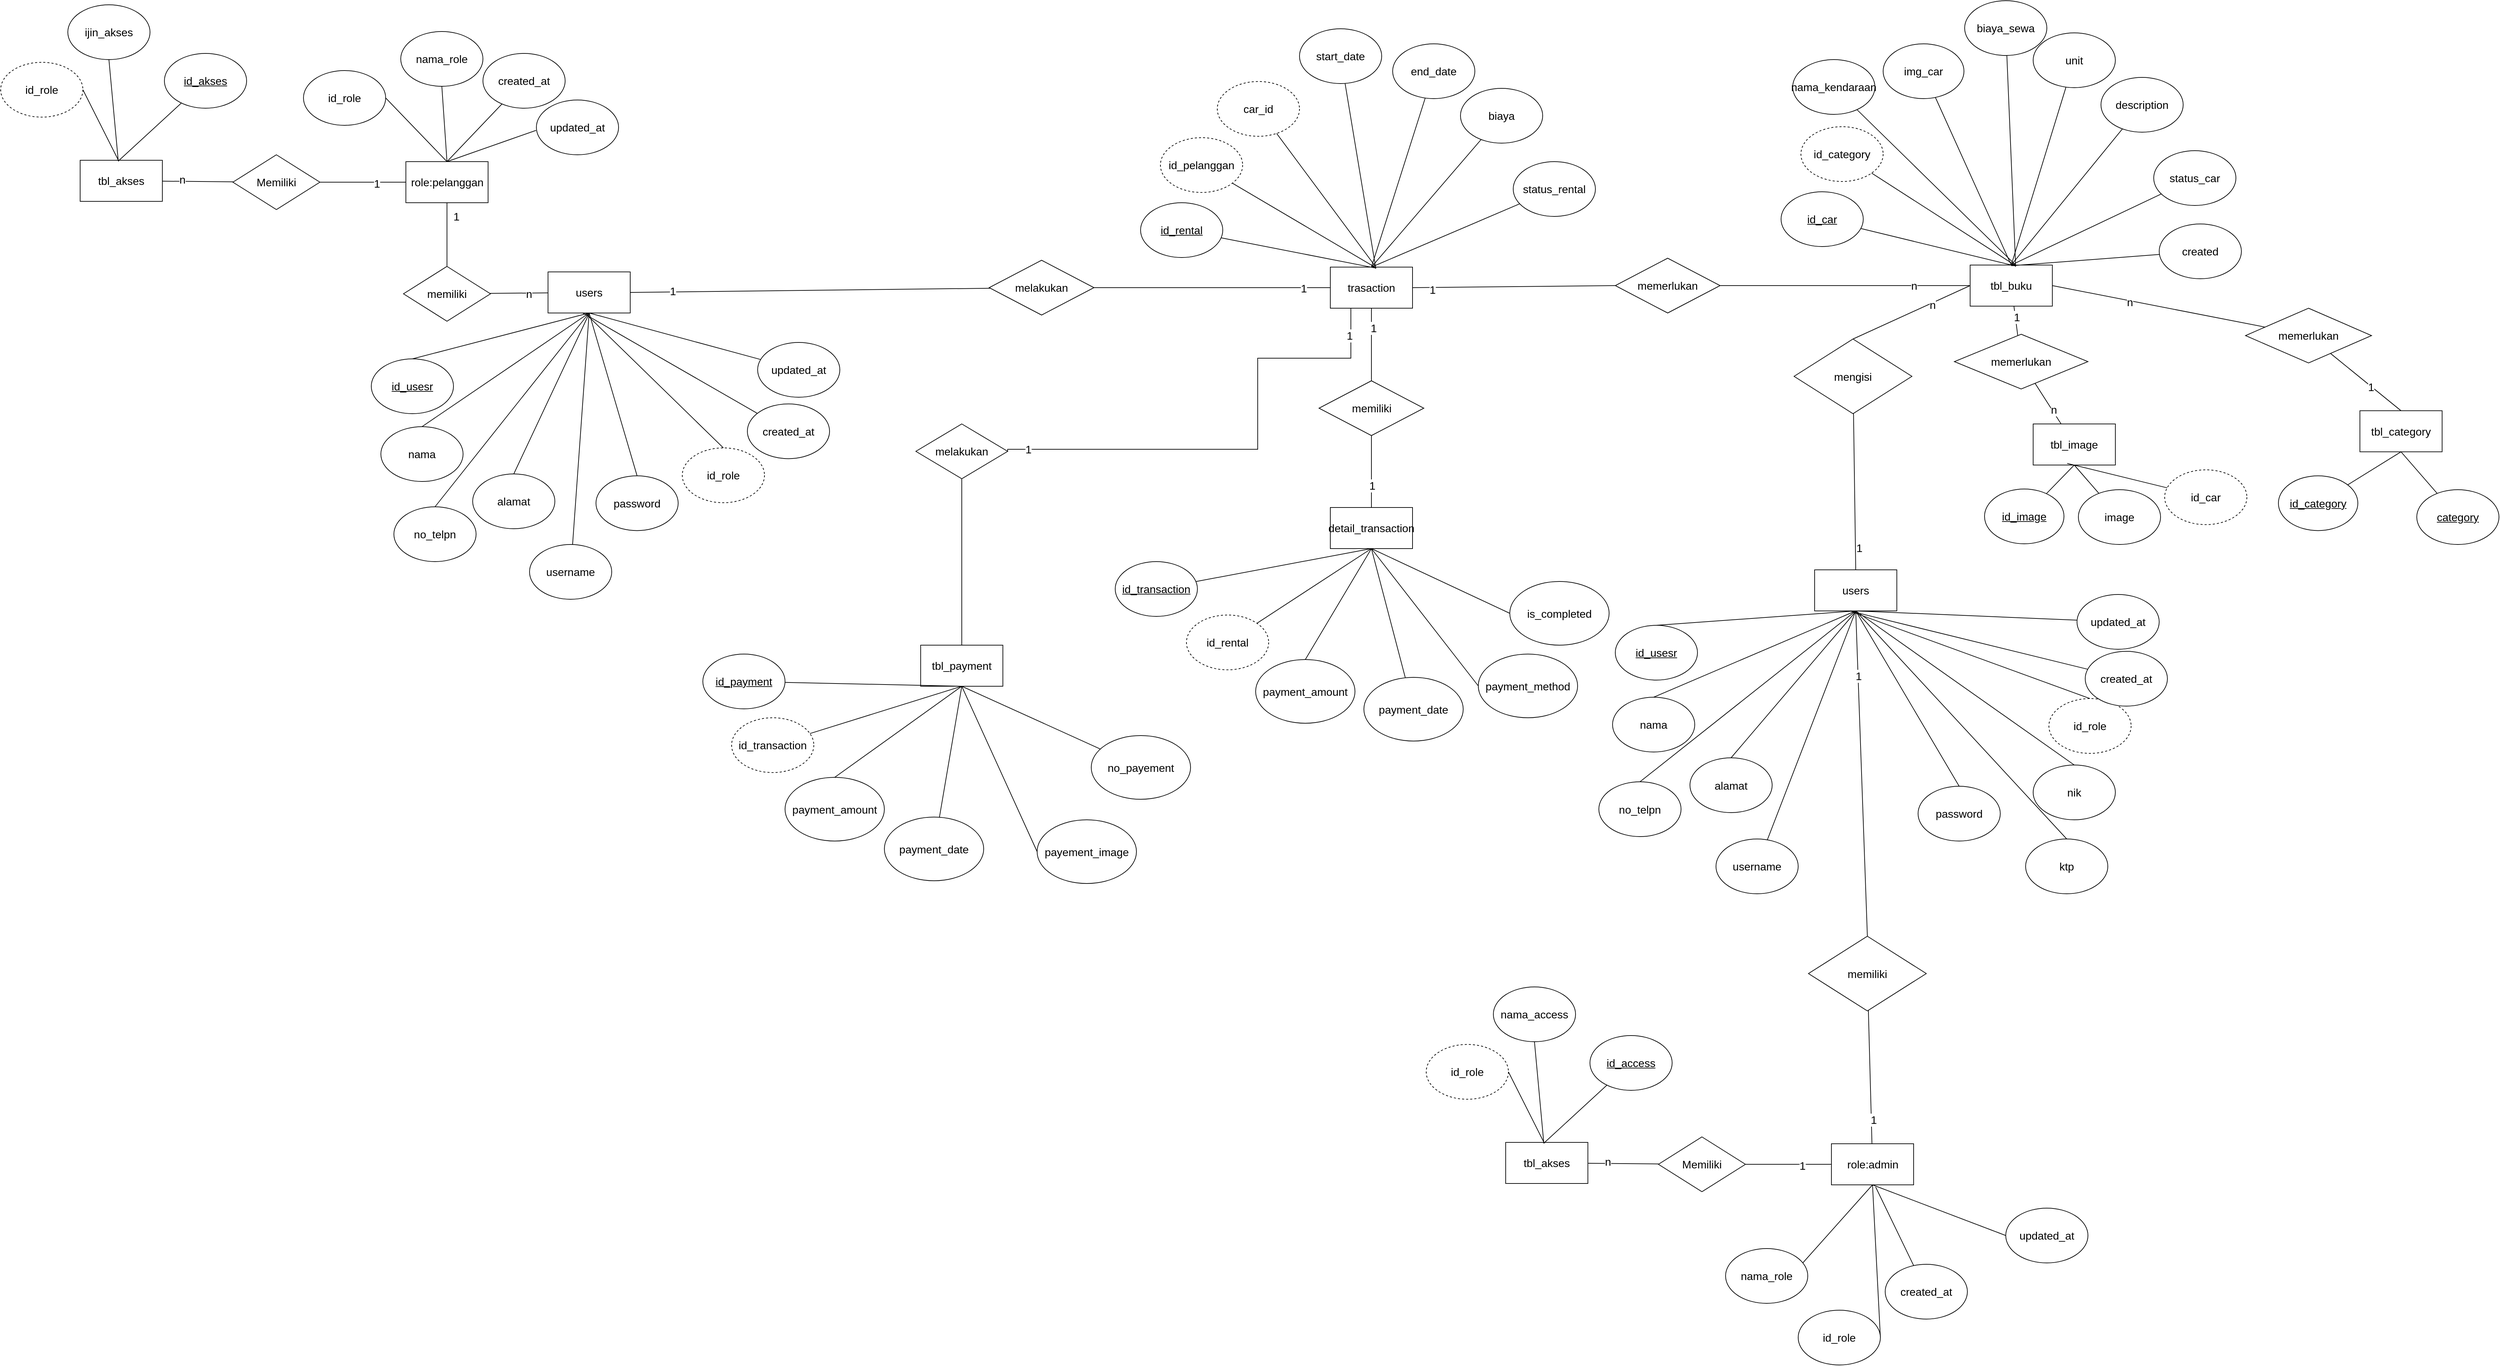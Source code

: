 <mxfile version="22.0.8" type="github">
  <diagram name="Halaman-1" id="7NKV2y3uhuCJfgDu9peX">
    <mxGraphModel dx="2514" dy="1293" grid="0" gridSize="10" guides="1" tooltips="1" connect="1" arrows="1" fold="1" page="0" pageScale="1" pageWidth="827" pageHeight="1169" math="0" shadow="0">
      <root>
        <mxCell id="0" />
        <mxCell id="1" parent="0" />
        <mxCell id="u_6oeFoheA-1cPGF1tyr-1" value="users" style="rounded=0;whiteSpace=wrap;html=1;fontSize=16;" parent="1" vertex="1">
          <mxGeometry x="-21" y="122" width="120" height="60" as="geometry" />
        </mxCell>
        <mxCell id="u_6oeFoheA-1cPGF1tyr-7" value="" style="edgeStyle=none;curved=1;rounded=0;orthogonalLoop=1;jettySize=auto;html=1;fontSize=12;startSize=8;endSize=8;endArrow=none;endFill=0;" parent="1" source="u_6oeFoheA-1cPGF1tyr-2" target="u_6oeFoheA-1cPGF1tyr-3" edge="1">
          <mxGeometry relative="1" as="geometry" />
        </mxCell>
        <mxCell id="u_6oeFoheA-1cPGF1tyr-9" value="1" style="edgeLabel;html=1;align=center;verticalAlign=middle;resizable=0;points=[];fontSize=16;" parent="u_6oeFoheA-1cPGF1tyr-7" vertex="1" connectable="0">
          <mxGeometry x="-0.583" relative="1" as="geometry">
            <mxPoint x="13" as="offset" />
          </mxGeometry>
        </mxCell>
        <mxCell id="u_6oeFoheA-1cPGF1tyr-20" style="edgeStyle=none;curved=1;rounded=0;orthogonalLoop=1;jettySize=auto;html=1;entryX=1;entryY=0.5;entryDx=0;entryDy=0;fontSize=12;startSize=8;endSize=8;endArrow=none;endFill=0;" parent="1" source="u_6oeFoheA-1cPGF1tyr-2" target="u_6oeFoheA-1cPGF1tyr-19" edge="1">
          <mxGeometry relative="1" as="geometry" />
        </mxCell>
        <mxCell id="u_6oeFoheA-1cPGF1tyr-31" value="1" style="edgeLabel;html=1;align=center;verticalAlign=middle;resizable=0;points=[];fontSize=16;" parent="u_6oeFoheA-1cPGF1tyr-20" vertex="1" connectable="0">
          <mxGeometry x="-0.311" y="2" relative="1" as="geometry">
            <mxPoint as="offset" />
          </mxGeometry>
        </mxCell>
        <mxCell id="u_6oeFoheA-1cPGF1tyr-2" value="role:pelanggan" style="rounded=0;whiteSpace=wrap;html=1;fontSize=16;" parent="1" vertex="1">
          <mxGeometry x="-228.5" y="-39" width="120" height="60" as="geometry" />
        </mxCell>
        <mxCell id="u_6oeFoheA-1cPGF1tyr-6" style="edgeStyle=none;curved=1;rounded=0;orthogonalLoop=1;jettySize=auto;html=1;exitX=0;exitY=0.5;exitDx=0;exitDy=0;fontSize=12;startSize=8;endSize=8;" parent="1" source="u_6oeFoheA-1cPGF1tyr-3" edge="1">
          <mxGeometry relative="1" as="geometry">
            <mxPoint x="-166" y="154" as="targetPoint" />
          </mxGeometry>
        </mxCell>
        <mxCell id="u_6oeFoheA-1cPGF1tyr-8" value="" style="edgeStyle=none;curved=1;rounded=0;orthogonalLoop=1;jettySize=auto;html=1;fontSize=12;startSize=8;endSize=8;endArrow=none;endFill=0;" parent="1" source="u_6oeFoheA-1cPGF1tyr-3" target="u_6oeFoheA-1cPGF1tyr-1" edge="1">
          <mxGeometry relative="1" as="geometry" />
        </mxCell>
        <mxCell id="u_6oeFoheA-1cPGF1tyr-10" value="n" style="edgeLabel;html=1;align=center;verticalAlign=middle;resizable=0;points=[];fontSize=16;" parent="u_6oeFoheA-1cPGF1tyr-8" vertex="1" connectable="0">
          <mxGeometry x="0.341" y="-1" relative="1" as="geometry">
            <mxPoint as="offset" />
          </mxGeometry>
        </mxCell>
        <mxCell id="u_6oeFoheA-1cPGF1tyr-3" value="memiliki" style="rhombus;whiteSpace=wrap;html=1;fontSize=16;" parent="1" vertex="1">
          <mxGeometry x="-232" y="114" width="127" height="80" as="geometry" />
        </mxCell>
        <mxCell id="u_6oeFoheA-1cPGF1tyr-18" style="edgeStyle=none;curved=1;rounded=0;orthogonalLoop=1;jettySize=auto;html=1;exitX=1;exitY=0.5;exitDx=0;exitDy=0;fontSize=12;startSize=8;endSize=8;entryX=0.5;entryY=0;entryDx=0;entryDy=0;endArrow=none;endFill=0;" parent="1" source="u_6oeFoheA-1cPGF1tyr-12" target="u_6oeFoheA-1cPGF1tyr-2" edge="1">
          <mxGeometry relative="1" as="geometry">
            <mxPoint x="-199.329" y="-68.114" as="targetPoint" />
          </mxGeometry>
        </mxCell>
        <mxCell id="u_6oeFoheA-1cPGF1tyr-12" value="id_role" style="ellipse;whiteSpace=wrap;html=1;fontSize=16;" parent="1" vertex="1">
          <mxGeometry x="-378" y="-172" width="120" height="80" as="geometry" />
        </mxCell>
        <mxCell id="u_6oeFoheA-1cPGF1tyr-15" style="edgeStyle=none;curved=1;rounded=0;orthogonalLoop=1;jettySize=auto;html=1;exitX=0.5;exitY=1;exitDx=0;exitDy=0;entryX=0.5;entryY=0;entryDx=0;entryDy=0;fontSize=12;startSize=8;endSize=8;endArrow=none;endFill=0;" parent="1" source="u_6oeFoheA-1cPGF1tyr-13" target="u_6oeFoheA-1cPGF1tyr-2" edge="1">
          <mxGeometry relative="1" as="geometry" />
        </mxCell>
        <mxCell id="u_6oeFoheA-1cPGF1tyr-13" value="nama_role" style="ellipse;whiteSpace=wrap;html=1;fontSize=16;" parent="1" vertex="1">
          <mxGeometry x="-236" y="-229" width="120" height="80" as="geometry" />
        </mxCell>
        <mxCell id="u_6oeFoheA-1cPGF1tyr-16" style="edgeStyle=none;curved=1;rounded=0;orthogonalLoop=1;jettySize=auto;html=1;entryX=0.5;entryY=0;entryDx=0;entryDy=0;fontSize=12;startSize=8;endSize=8;endArrow=none;endFill=0;" parent="1" source="u_6oeFoheA-1cPGF1tyr-14" target="u_6oeFoheA-1cPGF1tyr-2" edge="1">
          <mxGeometry relative="1" as="geometry" />
        </mxCell>
        <mxCell id="u_6oeFoheA-1cPGF1tyr-14" value="created_at" style="ellipse;whiteSpace=wrap;html=1;fontSize=16;" parent="1" vertex="1">
          <mxGeometry x="-116" y="-197" width="120" height="80" as="geometry" />
        </mxCell>
        <mxCell id="u_6oeFoheA-1cPGF1tyr-22" value="" style="edgeStyle=none;curved=1;rounded=0;orthogonalLoop=1;jettySize=auto;html=1;fontSize=12;startSize=8;endSize=8;endArrow=none;endFill=0;" parent="1" source="u_6oeFoheA-1cPGF1tyr-19" target="u_6oeFoheA-1cPGF1tyr-21" edge="1">
          <mxGeometry relative="1" as="geometry" />
        </mxCell>
        <mxCell id="u_6oeFoheA-1cPGF1tyr-32" value="n" style="edgeLabel;html=1;align=center;verticalAlign=middle;resizable=0;points=[];fontSize=16;" parent="u_6oeFoheA-1cPGF1tyr-22" vertex="1" connectable="0">
          <mxGeometry x="0.453" y="-3" relative="1" as="geometry">
            <mxPoint as="offset" />
          </mxGeometry>
        </mxCell>
        <mxCell id="u_6oeFoheA-1cPGF1tyr-19" value="Memiliki" style="rhombus;whiteSpace=wrap;html=1;fontSize=16;" parent="1" vertex="1">
          <mxGeometry x="-481" y="-49" width="127" height="80" as="geometry" />
        </mxCell>
        <mxCell id="u_6oeFoheA-1cPGF1tyr-21" value="tbl_akses" style="rounded=0;whiteSpace=wrap;html=1;fontSize=16;" parent="1" vertex="1">
          <mxGeometry x="-704" y="-41" width="120" height="60" as="geometry" />
        </mxCell>
        <mxCell id="u_6oeFoheA-1cPGF1tyr-23" style="edgeStyle=none;curved=1;rounded=0;orthogonalLoop=1;jettySize=auto;html=1;exitX=1;exitY=0.5;exitDx=0;exitDy=0;fontSize=12;startSize=8;endSize=8;endArrow=none;endFill=0;entryX=0.471;entryY=0.023;entryDx=0;entryDy=0;entryPerimeter=0;" parent="1" source="u_6oeFoheA-1cPGF1tyr-24" target="u_6oeFoheA-1cPGF1tyr-21" edge="1">
          <mxGeometry relative="1" as="geometry">
            <mxPoint x="-648" y="-39" as="targetPoint" />
          </mxGeometry>
        </mxCell>
        <mxCell id="u_6oeFoheA-1cPGF1tyr-24" value="id_role" style="ellipse;whiteSpace=wrap;html=1;fontSize=16;dashed=1;" parent="1" vertex="1">
          <mxGeometry x="-820" y="-184" width="120" height="80" as="geometry" />
        </mxCell>
        <mxCell id="u_6oeFoheA-1cPGF1tyr-25" style="edgeStyle=none;curved=1;rounded=0;orthogonalLoop=1;jettySize=auto;html=1;exitX=0.5;exitY=1;exitDx=0;exitDy=0;fontSize=12;startSize=8;endSize=8;endArrow=none;endFill=0;entryX=0.464;entryY=0.024;entryDx=0;entryDy=0;entryPerimeter=0;" parent="1" source="u_6oeFoheA-1cPGF1tyr-26" target="u_6oeFoheA-1cPGF1tyr-21" edge="1">
          <mxGeometry relative="1" as="geometry">
            <mxPoint x="-647" y="-43" as="targetPoint" />
          </mxGeometry>
        </mxCell>
        <mxCell id="u_6oeFoheA-1cPGF1tyr-26" value="ijin_akses" style="ellipse;whiteSpace=wrap;html=1;fontSize=16;" parent="1" vertex="1">
          <mxGeometry x="-722" y="-268" width="120" height="80" as="geometry" />
        </mxCell>
        <mxCell id="u_6oeFoheA-1cPGF1tyr-27" style="edgeStyle=none;curved=1;rounded=0;orthogonalLoop=1;jettySize=auto;html=1;entryX=0.464;entryY=0.019;entryDx=0;entryDy=0;fontSize=12;startSize=8;endSize=8;endArrow=none;endFill=0;entryPerimeter=0;" parent="1" source="u_6oeFoheA-1cPGF1tyr-28" target="u_6oeFoheA-1cPGF1tyr-21" edge="1">
          <mxGeometry relative="1" as="geometry">
            <mxPoint x="-654" y="-78" as="targetPoint" />
          </mxGeometry>
        </mxCell>
        <mxCell id="u_6oeFoheA-1cPGF1tyr-28" value="&lt;u&gt;id_akses&lt;/u&gt;" style="ellipse;whiteSpace=wrap;html=1;fontSize=16;" parent="1" vertex="1">
          <mxGeometry x="-581" y="-197" width="120" height="80" as="geometry" />
        </mxCell>
        <mxCell id="u_6oeFoheA-1cPGF1tyr-29" value="updated_at" style="ellipse;whiteSpace=wrap;html=1;fontSize=16;" parent="1" vertex="1">
          <mxGeometry x="-38" y="-129" width="120" height="80" as="geometry" />
        </mxCell>
        <mxCell id="u_6oeFoheA-1cPGF1tyr-30" style="edgeStyle=none;curved=1;rounded=0;orthogonalLoop=1;jettySize=auto;html=1;entryX=0.5;entryY=0;entryDx=0;entryDy=0;fontSize=12;startSize=8;endSize=8;endArrow=none;endFill=0;exitX=-0.005;exitY=0.555;exitDx=0;exitDy=0;exitPerimeter=0;" parent="1" source="u_6oeFoheA-1cPGF1tyr-29" target="u_6oeFoheA-1cPGF1tyr-2" edge="1">
          <mxGeometry relative="1" as="geometry">
            <mxPoint x="-70" y="-81" as="sourcePoint" />
            <mxPoint x="-158" y="-29" as="targetPoint" />
          </mxGeometry>
        </mxCell>
        <mxCell id="u_6oeFoheA-1cPGF1tyr-37" style="edgeStyle=none;curved=1;rounded=0;orthogonalLoop=1;jettySize=auto;html=1;exitX=1;exitY=0.5;exitDx=0;exitDy=0;fontSize=12;startSize=8;endSize=8;endArrow=none;endFill=0;" parent="1" source="u_6oeFoheA-1cPGF1tyr-1" target="u_6oeFoheA-1cPGF1tyr-39" edge="1">
          <mxGeometry relative="1" as="geometry">
            <mxPoint x="105" y="154" as="sourcePoint" />
          </mxGeometry>
        </mxCell>
        <mxCell id="u_6oeFoheA-1cPGF1tyr-66" value="1" style="edgeLabel;html=1;align=center;verticalAlign=middle;resizable=0;points=[];fontSize=16;" parent="u_6oeFoheA-1cPGF1tyr-37" vertex="1" connectable="0">
          <mxGeometry x="-0.765" y="2" relative="1" as="geometry">
            <mxPoint as="offset" />
          </mxGeometry>
        </mxCell>
        <mxCell id="u_6oeFoheA-1cPGF1tyr-38" style="edgeStyle=none;curved=1;rounded=0;orthogonalLoop=1;jettySize=auto;html=1;exitX=1;exitY=0.5;exitDx=0;exitDy=0;fontSize=12;startSize=8;endSize=8;endArrow=none;endFill=0;" parent="1" source="u_6oeFoheA-1cPGF1tyr-39" target="u_6oeFoheA-1cPGF1tyr-40" edge="1">
          <mxGeometry relative="1" as="geometry" />
        </mxCell>
        <mxCell id="u_6oeFoheA-1cPGF1tyr-67" value="1" style="edgeLabel;html=1;align=center;verticalAlign=middle;resizable=0;points=[];fontSize=16;" parent="u_6oeFoheA-1cPGF1tyr-38" vertex="1" connectable="0">
          <mxGeometry x="0.771" y="-1" relative="1" as="geometry">
            <mxPoint as="offset" />
          </mxGeometry>
        </mxCell>
        <mxCell id="u_6oeFoheA-1cPGF1tyr-39" value="melakukan" style="rhombus;whiteSpace=wrap;html=1;fontSize=16;" parent="1" vertex="1">
          <mxGeometry x="623" y="105" width="153" height="80" as="geometry" />
        </mxCell>
        <mxCell id="u_6oeFoheA-1cPGF1tyr-83" style="edgeStyle=none;curved=1;rounded=0;orthogonalLoop=1;jettySize=auto;html=1;exitX=0.5;exitY=1;exitDx=0;exitDy=0;fontSize=12;startSize=8;endSize=8;endArrow=none;endFill=0;" parent="1" source="u_6oeFoheA-1cPGF1tyr-40" target="u_6oeFoheA-1cPGF1tyr-82" edge="1">
          <mxGeometry relative="1" as="geometry" />
        </mxCell>
        <mxCell id="u_6oeFoheA-1cPGF1tyr-133" value="1" style="edgeLabel;html=1;align=center;verticalAlign=middle;resizable=0;points=[];fontSize=16;" parent="u_6oeFoheA-1cPGF1tyr-83" vertex="1" connectable="0">
          <mxGeometry x="-0.462" y="3" relative="1" as="geometry">
            <mxPoint as="offset" />
          </mxGeometry>
        </mxCell>
        <mxCell id="u_6oeFoheA-1cPGF1tyr-116" style="edgeStyle=none;curved=1;rounded=0;orthogonalLoop=1;jettySize=auto;html=1;exitX=1;exitY=0.5;exitDx=0;exitDy=0;entryX=0;entryY=0.5;entryDx=0;entryDy=0;fontSize=12;startSize=8;endSize=8;endArrow=none;endFill=0;" parent="1" source="u_6oeFoheA-1cPGF1tyr-40" target="u_6oeFoheA-1cPGF1tyr-115" edge="1">
          <mxGeometry relative="1" as="geometry" />
        </mxCell>
        <mxCell id="u_6oeFoheA-1cPGF1tyr-137" value="1" style="edgeLabel;html=1;align=center;verticalAlign=middle;resizable=0;points=[];fontSize=16;" parent="u_6oeFoheA-1cPGF1tyr-116" vertex="1" connectable="0">
          <mxGeometry x="-0.807" y="-3" relative="1" as="geometry">
            <mxPoint as="offset" />
          </mxGeometry>
        </mxCell>
        <mxCell id="u_6oeFoheA-1cPGF1tyr-40" value="trasaction" style="rounded=0;whiteSpace=wrap;html=1;fontSize=16;" parent="1" vertex="1">
          <mxGeometry x="1121" y="115" width="120" height="60" as="geometry" />
        </mxCell>
        <mxCell id="u_6oeFoheA-1cPGF1tyr-42" style="edgeStyle=none;curved=1;rounded=0;orthogonalLoop=1;jettySize=auto;html=1;exitX=0.5;exitY=0;exitDx=0;exitDy=0;entryX=0.5;entryY=1;entryDx=0;entryDy=0;fontSize=12;startSize=8;endSize=8;endArrow=none;endFill=0;" parent="1" source="u_6oeFoheA-1cPGF1tyr-41" target="u_6oeFoheA-1cPGF1tyr-1" edge="1">
          <mxGeometry relative="1" as="geometry" />
        </mxCell>
        <mxCell id="u_6oeFoheA-1cPGF1tyr-41" value="&lt;u&gt;id_usesr&lt;/u&gt;" style="ellipse;whiteSpace=wrap;html=1;fontSize=16;" parent="1" vertex="1">
          <mxGeometry x="-279" y="249" width="120" height="80" as="geometry" />
        </mxCell>
        <mxCell id="u_6oeFoheA-1cPGF1tyr-43" style="edgeStyle=none;curved=1;rounded=0;orthogonalLoop=1;jettySize=auto;html=1;exitX=0.5;exitY=0;exitDx=0;exitDy=0;entryX=0.5;entryY=1;entryDx=0;entryDy=0;fontSize=12;startSize=8;endSize=8;endArrow=none;endFill=0;" parent="1" source="u_6oeFoheA-1cPGF1tyr-44" target="u_6oeFoheA-1cPGF1tyr-1" edge="1">
          <mxGeometry relative="1" as="geometry">
            <mxPoint x="169" y="197" as="targetPoint" />
          </mxGeometry>
        </mxCell>
        <mxCell id="u_6oeFoheA-1cPGF1tyr-44" value="nama" style="ellipse;whiteSpace=wrap;html=1;fontSize=16;" parent="1" vertex="1">
          <mxGeometry x="-265" y="348" width="120" height="80" as="geometry" />
        </mxCell>
        <mxCell id="u_6oeFoheA-1cPGF1tyr-46" style="edgeStyle=none;curved=1;rounded=0;orthogonalLoop=1;jettySize=auto;html=1;exitX=0.5;exitY=0;exitDx=0;exitDy=0;entryX=0.5;entryY=1;entryDx=0;entryDy=0;fontSize=12;startSize=8;endSize=8;endArrow=none;endFill=0;" parent="1" source="u_6oeFoheA-1cPGF1tyr-45" target="u_6oeFoheA-1cPGF1tyr-1" edge="1">
          <mxGeometry relative="1" as="geometry" />
        </mxCell>
        <mxCell id="u_6oeFoheA-1cPGF1tyr-45" value="no_telpn" style="ellipse;whiteSpace=wrap;html=1;fontSize=16;" parent="1" vertex="1">
          <mxGeometry x="-246" y="465" width="120" height="80" as="geometry" />
        </mxCell>
        <mxCell id="u_6oeFoheA-1cPGF1tyr-47" value="alamat" style="ellipse;whiteSpace=wrap;html=1;fontSize=16;" parent="1" vertex="1">
          <mxGeometry x="-131" y="417" width="120" height="80" as="geometry" />
        </mxCell>
        <mxCell id="u_6oeFoheA-1cPGF1tyr-48" style="edgeStyle=none;curved=1;rounded=0;orthogonalLoop=1;jettySize=auto;html=1;exitX=0.5;exitY=0;exitDx=0;exitDy=0;fontSize=12;startSize=8;endSize=8;endArrow=none;endFill=0;" parent="1" source="u_6oeFoheA-1cPGF1tyr-47" edge="1">
          <mxGeometry relative="1" as="geometry">
            <mxPoint x="39" y="183" as="targetPoint" />
          </mxGeometry>
        </mxCell>
        <mxCell id="u_6oeFoheA-1cPGF1tyr-51" style="edgeStyle=none;curved=1;rounded=0;orthogonalLoop=1;jettySize=auto;html=1;fontSize=12;startSize=8;endSize=8;entryX=0.5;entryY=1;entryDx=0;entryDy=0;endArrow=none;endFill=0;" parent="1" source="u_6oeFoheA-1cPGF1tyr-49" target="u_6oeFoheA-1cPGF1tyr-1" edge="1">
          <mxGeometry relative="1" as="geometry">
            <mxPoint x="35" y="265" as="targetPoint" />
          </mxGeometry>
        </mxCell>
        <mxCell id="u_6oeFoheA-1cPGF1tyr-49" value="username" style="ellipse;whiteSpace=wrap;html=1;fontSize=16;" parent="1" vertex="1">
          <mxGeometry x="-48" y="520" width="120" height="80" as="geometry" />
        </mxCell>
        <mxCell id="u_6oeFoheA-1cPGF1tyr-53" style="edgeStyle=none;curved=1;rounded=0;orthogonalLoop=1;jettySize=auto;html=1;exitX=0.5;exitY=0;exitDx=0;exitDy=0;entryX=0.5;entryY=1;entryDx=0;entryDy=0;fontSize=12;startSize=8;endSize=8;endArrow=none;endFill=0;" parent="1" source="u_6oeFoheA-1cPGF1tyr-52" target="u_6oeFoheA-1cPGF1tyr-1" edge="1">
          <mxGeometry relative="1" as="geometry" />
        </mxCell>
        <mxCell id="u_6oeFoheA-1cPGF1tyr-52" value="password" style="ellipse;whiteSpace=wrap;html=1;fontSize=16;" parent="1" vertex="1">
          <mxGeometry x="49" y="419.69" width="120" height="80" as="geometry" />
        </mxCell>
        <mxCell id="u_6oeFoheA-1cPGF1tyr-60" style="edgeStyle=none;curved=1;rounded=0;orthogonalLoop=1;jettySize=auto;html=1;exitX=0.5;exitY=0;exitDx=0;exitDy=0;fontSize=12;startSize=8;endSize=8;entryX=0.466;entryY=1.032;entryDx=0;entryDy=0;entryPerimeter=0;endArrow=none;endFill=0;" parent="1" source="u_6oeFoheA-1cPGF1tyr-58" target="u_6oeFoheA-1cPGF1tyr-1" edge="1">
          <mxGeometry relative="1" as="geometry">
            <mxPoint x="100.394" y="214.71" as="targetPoint" />
          </mxGeometry>
        </mxCell>
        <mxCell id="u_6oeFoheA-1cPGF1tyr-58" value="id_role" style="ellipse;whiteSpace=wrap;html=1;fontSize=16;dashed=1;" parent="1" vertex="1">
          <mxGeometry x="175" y="379" width="120" height="80" as="geometry" />
        </mxCell>
        <mxCell id="u_6oeFoheA-1cPGF1tyr-61" value="created_at" style="ellipse;whiteSpace=wrap;html=1;fontSize=16;" parent="1" vertex="1">
          <mxGeometry x="270" y="314.69" width="120" height="80" as="geometry" />
        </mxCell>
        <mxCell id="u_6oeFoheA-1cPGF1tyr-65" style="edgeStyle=none;curved=1;rounded=0;orthogonalLoop=1;jettySize=auto;html=1;fontSize=12;startSize=8;endSize=8;entryX=0.5;entryY=1;entryDx=0;entryDy=0;endArrow=none;endFill=0;" parent="1" source="u_6oeFoheA-1cPGF1tyr-62" target="u_6oeFoheA-1cPGF1tyr-1" edge="1">
          <mxGeometry relative="1" as="geometry">
            <mxPoint x="85.767" y="193.81" as="targetPoint" />
          </mxGeometry>
        </mxCell>
        <mxCell id="u_6oeFoheA-1cPGF1tyr-62" value="updated_at" style="ellipse;whiteSpace=wrap;html=1;fontSize=16;" parent="1" vertex="1">
          <mxGeometry x="285" y="225" width="120" height="80" as="geometry" />
        </mxCell>
        <mxCell id="u_6oeFoheA-1cPGF1tyr-63" style="edgeStyle=none;curved=1;rounded=0;orthogonalLoop=1;jettySize=auto;html=1;entryX=0.422;entryY=0.999;entryDx=0;entryDy=0;entryPerimeter=0;fontSize=12;startSize=8;endSize=8;endArrow=none;endFill=0;" parent="1" source="u_6oeFoheA-1cPGF1tyr-61" target="u_6oeFoheA-1cPGF1tyr-1" edge="1">
          <mxGeometry relative="1" as="geometry" />
        </mxCell>
        <mxCell id="u_6oeFoheA-1cPGF1tyr-68" value="&lt;u&gt;id_rental&lt;/u&gt;" style="ellipse;whiteSpace=wrap;html=1;fontSize=16;" parent="1" vertex="1">
          <mxGeometry x="844" y="21" width="120" height="80" as="geometry" />
        </mxCell>
        <mxCell id="u_6oeFoheA-1cPGF1tyr-69" style="edgeStyle=none;curved=1;rounded=0;orthogonalLoop=1;jettySize=auto;html=1;entryX=0.548;entryY=0.022;entryDx=0;entryDy=0;entryPerimeter=0;fontSize=12;startSize=8;endSize=8;endArrow=none;endFill=0;" parent="1" source="u_6oeFoheA-1cPGF1tyr-68" target="u_6oeFoheA-1cPGF1tyr-40" edge="1">
          <mxGeometry relative="1" as="geometry" />
        </mxCell>
        <mxCell id="u_6oeFoheA-1cPGF1tyr-70" value="id_pelanggan" style="ellipse;whiteSpace=wrap;html=1;fontSize=16;dashed=1;" parent="1" vertex="1">
          <mxGeometry x="873" y="-74" width="120" height="80" as="geometry" />
        </mxCell>
        <mxCell id="u_6oeFoheA-1cPGF1tyr-71" style="edgeStyle=none;curved=1;rounded=0;orthogonalLoop=1;jettySize=auto;html=1;fontSize=12;startSize=8;endSize=8;endArrow=none;endFill=0;entryX=0.548;entryY=0.008;entryDx=0;entryDy=0;entryPerimeter=0;" parent="1" source="u_6oeFoheA-1cPGF1tyr-70" target="u_6oeFoheA-1cPGF1tyr-40" edge="1">
          <mxGeometry relative="1" as="geometry">
            <mxPoint x="1190" y="19" as="targetPoint" />
          </mxGeometry>
        </mxCell>
        <mxCell id="u_6oeFoheA-1cPGF1tyr-72" value="car_id" style="ellipse;whiteSpace=wrap;html=1;fontSize=16;dashed=1;" parent="1" vertex="1">
          <mxGeometry x="956" y="-156" width="120" height="80" as="geometry" />
        </mxCell>
        <mxCell id="u_6oeFoheA-1cPGF1tyr-73" style="edgeStyle=none;curved=1;rounded=0;orthogonalLoop=1;jettySize=auto;html=1;fontSize=12;startSize=8;endSize=8;endArrow=none;endFill=0;entryX=0.559;entryY=0.012;entryDx=0;entryDy=0;entryPerimeter=0;" parent="1" source="u_6oeFoheA-1cPGF1tyr-72" target="u_6oeFoheA-1cPGF1tyr-40" edge="1">
          <mxGeometry relative="1" as="geometry">
            <mxPoint x="1170" y="7" as="targetPoint" />
          </mxGeometry>
        </mxCell>
        <mxCell id="u_6oeFoheA-1cPGF1tyr-74" value="start_date" style="ellipse;whiteSpace=wrap;html=1;fontSize=16;" parent="1" vertex="1">
          <mxGeometry x="1076" y="-233" width="120" height="80" as="geometry" />
        </mxCell>
        <mxCell id="u_6oeFoheA-1cPGF1tyr-75" style="edgeStyle=none;curved=1;rounded=0;orthogonalLoop=1;jettySize=auto;html=1;fontSize=12;startSize=8;endSize=8;endArrow=none;endFill=0;entryX=0.554;entryY=0.042;entryDx=0;entryDy=0;entryPerimeter=0;" parent="1" source="u_6oeFoheA-1cPGF1tyr-74" target="u_6oeFoheA-1cPGF1tyr-40" edge="1">
          <mxGeometry relative="1" as="geometry">
            <mxPoint x="1182" y="-178" as="targetPoint" />
          </mxGeometry>
        </mxCell>
        <mxCell id="u_6oeFoheA-1cPGF1tyr-76" value="end_date" style="ellipse;whiteSpace=wrap;html=1;fontSize=16;" parent="1" vertex="1">
          <mxGeometry x="1212" y="-211" width="120" height="80" as="geometry" />
        </mxCell>
        <mxCell id="u_6oeFoheA-1cPGF1tyr-77" style="edgeStyle=none;curved=1;rounded=0;orthogonalLoop=1;jettySize=auto;html=1;fontSize=12;startSize=8;endSize=8;endArrow=none;endFill=0;entryX=0.5;entryY=0;entryDx=0;entryDy=0;" parent="1" source="u_6oeFoheA-1cPGF1tyr-76" target="u_6oeFoheA-1cPGF1tyr-40" edge="1">
          <mxGeometry relative="1" as="geometry">
            <mxPoint x="1305" y="79" as="targetPoint" />
          </mxGeometry>
        </mxCell>
        <mxCell id="u_6oeFoheA-1cPGF1tyr-78" value="biaya" style="ellipse;whiteSpace=wrap;html=1;fontSize=16;" parent="1" vertex="1">
          <mxGeometry x="1311" y="-146" width="120" height="80" as="geometry" />
        </mxCell>
        <mxCell id="u_6oeFoheA-1cPGF1tyr-79" style="edgeStyle=none;curved=1;rounded=0;orthogonalLoop=1;jettySize=auto;html=1;fontSize=12;startSize=8;endSize=8;endArrow=none;endFill=0;entryX=0.5;entryY=0;entryDx=0;entryDy=0;" parent="1" source="u_6oeFoheA-1cPGF1tyr-78" target="u_6oeFoheA-1cPGF1tyr-40" edge="1">
          <mxGeometry relative="1" as="geometry">
            <mxPoint x="1323" y="105" as="targetPoint" />
          </mxGeometry>
        </mxCell>
        <mxCell id="u_6oeFoheA-1cPGF1tyr-80" value="status_rental" style="ellipse;whiteSpace=wrap;html=1;fontSize=16;" parent="1" vertex="1">
          <mxGeometry x="1388" y="-39" width="120" height="80" as="geometry" />
        </mxCell>
        <mxCell id="u_6oeFoheA-1cPGF1tyr-81" style="edgeStyle=none;curved=1;rounded=0;orthogonalLoop=1;jettySize=auto;html=1;fontSize=12;startSize=8;endSize=8;endArrow=none;endFill=0;entryX=0.5;entryY=0;entryDx=0;entryDy=0;" parent="1" source="u_6oeFoheA-1cPGF1tyr-80" target="u_6oeFoheA-1cPGF1tyr-40" edge="1">
          <mxGeometry relative="1" as="geometry">
            <mxPoint x="1327" y="153" as="targetPoint" />
          </mxGeometry>
        </mxCell>
        <mxCell id="u_6oeFoheA-1cPGF1tyr-85" style="edgeStyle=none;curved=1;rounded=0;orthogonalLoop=1;jettySize=auto;html=1;exitX=0.5;exitY=1;exitDx=0;exitDy=0;fontSize=12;startSize=8;endSize=8;endArrow=none;endFill=0;" parent="1" source="u_6oeFoheA-1cPGF1tyr-82" target="u_6oeFoheA-1cPGF1tyr-84" edge="1">
          <mxGeometry relative="1" as="geometry" />
        </mxCell>
        <mxCell id="u_6oeFoheA-1cPGF1tyr-134" value="1" style="edgeLabel;html=1;align=center;verticalAlign=middle;resizable=0;points=[];fontSize=16;" parent="u_6oeFoheA-1cPGF1tyr-85" vertex="1" connectable="0">
          <mxGeometry x="0.382" y="1" relative="1" as="geometry">
            <mxPoint as="offset" />
          </mxGeometry>
        </mxCell>
        <mxCell id="u_6oeFoheA-1cPGF1tyr-82" value="memiliki" style="rhombus;whiteSpace=wrap;html=1;fontSize=16;" parent="1" vertex="1">
          <mxGeometry x="1104.5" y="281" width="153" height="80" as="geometry" />
        </mxCell>
        <mxCell id="u_6oeFoheA-1cPGF1tyr-84" value="detail_transaction" style="rounded=0;whiteSpace=wrap;html=1;fontSize=16;" parent="1" vertex="1">
          <mxGeometry x="1121" y="466" width="120" height="60" as="geometry" />
        </mxCell>
        <mxCell id="u_6oeFoheA-1cPGF1tyr-87" style="edgeStyle=none;curved=1;rounded=0;orthogonalLoop=1;jettySize=auto;html=1;entryX=0.5;entryY=1;entryDx=0;entryDy=0;fontSize=12;startSize=8;endSize=8;endArrow=none;endFill=0;" parent="1" source="u_6oeFoheA-1cPGF1tyr-86" target="u_6oeFoheA-1cPGF1tyr-84" edge="1">
          <mxGeometry relative="1" as="geometry" />
        </mxCell>
        <mxCell id="u_6oeFoheA-1cPGF1tyr-86" value="&lt;u&gt;id_transaction&lt;/u&gt;" style="ellipse;whiteSpace=wrap;html=1;fontSize=16;" parent="1" vertex="1">
          <mxGeometry x="807" y="545" width="120" height="80" as="geometry" />
        </mxCell>
        <mxCell id="u_6oeFoheA-1cPGF1tyr-88" style="edgeStyle=none;curved=1;rounded=0;orthogonalLoop=1;jettySize=auto;html=1;entryX=0.5;entryY=1;entryDx=0;entryDy=0;fontSize=12;startSize=8;endSize=8;endArrow=none;endFill=0;" parent="1" source="u_6oeFoheA-1cPGF1tyr-89" target="u_6oeFoheA-1cPGF1tyr-84" edge="1">
          <mxGeometry relative="1" as="geometry">
            <mxPoint x="1307" y="542" as="targetPoint" />
          </mxGeometry>
        </mxCell>
        <mxCell id="u_6oeFoheA-1cPGF1tyr-89" value="id_rental" style="ellipse;whiteSpace=wrap;html=1;fontSize=16;dashed=1;" parent="1" vertex="1">
          <mxGeometry x="911" y="623" width="120" height="80" as="geometry" />
        </mxCell>
        <mxCell id="u_6oeFoheA-1cPGF1tyr-91" style="edgeStyle=none;curved=1;rounded=0;orthogonalLoop=1;jettySize=auto;html=1;exitX=0.5;exitY=0;exitDx=0;exitDy=0;entryX=0.5;entryY=1;entryDx=0;entryDy=0;fontSize=12;startSize=8;endSize=8;endArrow=none;endFill=0;" parent="1" source="u_6oeFoheA-1cPGF1tyr-90" target="u_6oeFoheA-1cPGF1tyr-84" edge="1">
          <mxGeometry relative="1" as="geometry" />
        </mxCell>
        <mxCell id="u_6oeFoheA-1cPGF1tyr-90" value="payment_amount" style="ellipse;whiteSpace=wrap;html=1;fontSize=16;" parent="1" vertex="1">
          <mxGeometry x="1012" y="688" width="145" height="93" as="geometry" />
        </mxCell>
        <mxCell id="u_6oeFoheA-1cPGF1tyr-93" style="edgeStyle=none;curved=1;rounded=0;orthogonalLoop=1;jettySize=auto;html=1;entryX=0.5;entryY=1;entryDx=0;entryDy=0;fontSize=12;startSize=8;endSize=8;endArrow=none;endFill=0;" parent="1" source="u_6oeFoheA-1cPGF1tyr-92" target="u_6oeFoheA-1cPGF1tyr-84" edge="1">
          <mxGeometry relative="1" as="geometry" />
        </mxCell>
        <mxCell id="u_6oeFoheA-1cPGF1tyr-92" value="payment_date" style="ellipse;whiteSpace=wrap;html=1;fontSize=16;" parent="1" vertex="1">
          <mxGeometry x="1170" y="714" width="145" height="93" as="geometry" />
        </mxCell>
        <mxCell id="u_6oeFoheA-1cPGF1tyr-95" style="edgeStyle=none;curved=1;rounded=0;orthogonalLoop=1;jettySize=auto;html=1;exitX=0;exitY=0.5;exitDx=0;exitDy=0;entryX=0.5;entryY=1;entryDx=0;entryDy=0;fontSize=12;startSize=8;endSize=8;endArrow=none;endFill=0;" parent="1" source="u_6oeFoheA-1cPGF1tyr-94" target="u_6oeFoheA-1cPGF1tyr-84" edge="1">
          <mxGeometry relative="1" as="geometry" />
        </mxCell>
        <mxCell id="u_6oeFoheA-1cPGF1tyr-94" value="payment_method" style="ellipse;whiteSpace=wrap;html=1;fontSize=16;" parent="1" vertex="1">
          <mxGeometry x="1337" y="680" width="145" height="93" as="geometry" />
        </mxCell>
        <mxCell id="u_6oeFoheA-1cPGF1tyr-96" style="edgeStyle=none;curved=1;rounded=0;orthogonalLoop=1;jettySize=auto;html=1;exitX=0;exitY=0.5;exitDx=0;exitDy=0;entryX=0.5;entryY=1;entryDx=0;entryDy=0;fontSize=12;startSize=8;endSize=8;endArrow=none;endFill=0;" parent="1" source="u_6oeFoheA-1cPGF1tyr-97" target="u_6oeFoheA-1cPGF1tyr-84" edge="1">
          <mxGeometry relative="1" as="geometry">
            <mxPoint x="1177" y="410" as="targetPoint" />
          </mxGeometry>
        </mxCell>
        <mxCell id="u_6oeFoheA-1cPGF1tyr-97" value="is_completed" style="ellipse;whiteSpace=wrap;html=1;fontSize=16;" parent="1" vertex="1">
          <mxGeometry x="1383" y="574" width="145" height="93" as="geometry" />
        </mxCell>
        <mxCell id="u_6oeFoheA-1cPGF1tyr-98" value="" style="edgeStyle=segmentEdgeStyle;endArrow=none;html=1;curved=0;rounded=0;endSize=8;startSize=8;fontSize=12;entryX=1;entryY=0.5;entryDx=0;entryDy=0;endFill=0;exitX=0.25;exitY=1;exitDx=0;exitDy=0;" parent="1" source="u_6oeFoheA-1cPGF1tyr-40" target="u_6oeFoheA-1cPGF1tyr-113" edge="1">
          <mxGeometry width="50" height="50" relative="1" as="geometry">
            <mxPoint x="1058" y="174" as="sourcePoint" />
            <mxPoint x="832" y="405" as="targetPoint" />
            <Array as="points">
              <mxPoint x="1151" y="248" />
              <mxPoint x="1015" y="248" />
              <mxPoint x="1015" y="381" />
              <mxPoint x="650" y="381" />
            </Array>
          </mxGeometry>
        </mxCell>
        <mxCell id="u_6oeFoheA-1cPGF1tyr-135" value="1" style="edgeLabel;html=1;align=center;verticalAlign=middle;resizable=0;points=[];fontSize=16;" parent="u_6oeFoheA-1cPGF1tyr-98" vertex="1" connectable="0">
          <mxGeometry x="-0.888" y="-1" relative="1" as="geometry">
            <mxPoint x="-1" as="offset" />
          </mxGeometry>
        </mxCell>
        <mxCell id="u_6oeFoheA-1cPGF1tyr-136" value="1" style="edgeLabel;html=1;align=center;verticalAlign=middle;resizable=0;points=[];fontSize=16;" parent="u_6oeFoheA-1cPGF1tyr-98" vertex="1" connectable="0">
          <mxGeometry x="0.907" relative="1" as="geometry">
            <mxPoint as="offset" />
          </mxGeometry>
        </mxCell>
        <mxCell id="u_6oeFoheA-1cPGF1tyr-100" value="tbl_payment" style="rounded=0;whiteSpace=wrap;html=1;fontSize=16;" parent="1" vertex="1">
          <mxGeometry x="523" y="667" width="120" height="60" as="geometry" />
        </mxCell>
        <mxCell id="u_6oeFoheA-1cPGF1tyr-101" style="edgeStyle=none;curved=1;rounded=0;orthogonalLoop=1;jettySize=auto;html=1;entryX=0.5;entryY=1;entryDx=0;entryDy=0;fontSize=12;startSize=8;endSize=8;endArrow=none;endFill=0;" parent="1" source="u_6oeFoheA-1cPGF1tyr-102" target="u_6oeFoheA-1cPGF1tyr-100" edge="1">
          <mxGeometry relative="1" as="geometry" />
        </mxCell>
        <mxCell id="u_6oeFoheA-1cPGF1tyr-102" value="&lt;u&gt;id_payment&lt;/u&gt;" style="ellipse;whiteSpace=wrap;html=1;fontSize=16;" parent="1" vertex="1">
          <mxGeometry x="205" y="680" width="120" height="80" as="geometry" />
        </mxCell>
        <mxCell id="u_6oeFoheA-1cPGF1tyr-103" style="edgeStyle=none;curved=1;rounded=0;orthogonalLoop=1;jettySize=auto;html=1;entryX=0.5;entryY=1;entryDx=0;entryDy=0;fontSize=12;startSize=8;endSize=8;endArrow=none;endFill=0;" parent="1" source="u_6oeFoheA-1cPGF1tyr-104" target="u_6oeFoheA-1cPGF1tyr-100" edge="1">
          <mxGeometry relative="1" as="geometry">
            <mxPoint x="709" y="743" as="targetPoint" />
          </mxGeometry>
        </mxCell>
        <mxCell id="u_6oeFoheA-1cPGF1tyr-104" value="id_transaction" style="ellipse;whiteSpace=wrap;html=1;fontSize=16;dashed=1;" parent="1" vertex="1">
          <mxGeometry x="247" y="773" width="120" height="80" as="geometry" />
        </mxCell>
        <mxCell id="u_6oeFoheA-1cPGF1tyr-105" style="edgeStyle=none;curved=1;rounded=0;orthogonalLoop=1;jettySize=auto;html=1;exitX=0.5;exitY=0;exitDx=0;exitDy=0;entryX=0.5;entryY=1;entryDx=0;entryDy=0;fontSize=12;startSize=8;endSize=8;endArrow=none;endFill=0;" parent="1" source="u_6oeFoheA-1cPGF1tyr-106" target="u_6oeFoheA-1cPGF1tyr-100" edge="1">
          <mxGeometry relative="1" as="geometry" />
        </mxCell>
        <mxCell id="u_6oeFoheA-1cPGF1tyr-106" value="payment_amount" style="ellipse;whiteSpace=wrap;html=1;fontSize=16;" parent="1" vertex="1">
          <mxGeometry x="325" y="860" width="145" height="93" as="geometry" />
        </mxCell>
        <mxCell id="u_6oeFoheA-1cPGF1tyr-107" style="edgeStyle=none;curved=1;rounded=0;orthogonalLoop=1;jettySize=auto;html=1;entryX=0.5;entryY=1;entryDx=0;entryDy=0;fontSize=12;startSize=8;endSize=8;endArrow=none;endFill=0;" parent="1" source="u_6oeFoheA-1cPGF1tyr-108" target="u_6oeFoheA-1cPGF1tyr-100" edge="1">
          <mxGeometry relative="1" as="geometry" />
        </mxCell>
        <mxCell id="u_6oeFoheA-1cPGF1tyr-108" value="payment_date" style="ellipse;whiteSpace=wrap;html=1;fontSize=16;" parent="1" vertex="1">
          <mxGeometry x="470" y="918" width="145" height="93" as="geometry" />
        </mxCell>
        <mxCell id="u_6oeFoheA-1cPGF1tyr-109" style="edgeStyle=none;curved=1;rounded=0;orthogonalLoop=1;jettySize=auto;html=1;exitX=0;exitY=0.5;exitDx=0;exitDy=0;entryX=0.5;entryY=1;entryDx=0;entryDy=0;fontSize=12;startSize=8;endSize=8;endArrow=none;endFill=0;" parent="1" source="u_6oeFoheA-1cPGF1tyr-110" target="u_6oeFoheA-1cPGF1tyr-100" edge="1">
          <mxGeometry relative="1" as="geometry" />
        </mxCell>
        <mxCell id="u_6oeFoheA-1cPGF1tyr-110" value="payement_image" style="ellipse;whiteSpace=wrap;html=1;fontSize=16;" parent="1" vertex="1">
          <mxGeometry x="693" y="922" width="145" height="93" as="geometry" />
        </mxCell>
        <mxCell id="u_6oeFoheA-1cPGF1tyr-114" style="edgeStyle=none;curved=1;rounded=0;orthogonalLoop=1;jettySize=auto;html=1;fontSize=12;startSize=8;endSize=8;endArrow=none;endFill=0;" parent="1" source="u_6oeFoheA-1cPGF1tyr-113" target="u_6oeFoheA-1cPGF1tyr-100" edge="1">
          <mxGeometry relative="1" as="geometry" />
        </mxCell>
        <mxCell id="u_6oeFoheA-1cPGF1tyr-113" value="melakukan" style="rhombus;whiteSpace=wrap;html=1;fontSize=16;" parent="1" vertex="1">
          <mxGeometry x="516" y="344" width="134" height="80" as="geometry" />
        </mxCell>
        <mxCell id="u_6oeFoheA-1cPGF1tyr-115" value="memerlukan" style="rhombus;whiteSpace=wrap;html=1;fontSize=16;" parent="1" vertex="1">
          <mxGeometry x="1537" y="102" width="153" height="80" as="geometry" />
        </mxCell>
        <mxCell id="u_6oeFoheA-1cPGF1tyr-117" style="edgeStyle=none;curved=1;rounded=0;orthogonalLoop=1;jettySize=auto;html=1;exitX=1;exitY=0.5;exitDx=0;exitDy=0;fontSize=12;startSize=8;endSize=8;endArrow=none;endFill=0;entryX=0;entryY=0.5;entryDx=0;entryDy=0;" parent="1" source="u_6oeFoheA-1cPGF1tyr-115" target="u_6oeFoheA-1cPGF1tyr-118" edge="1">
          <mxGeometry relative="1" as="geometry">
            <mxPoint x="1769" y="153.37" as="sourcePoint" />
            <mxPoint x="1966" y="139" as="targetPoint" />
          </mxGeometry>
        </mxCell>
        <mxCell id="u_6oeFoheA-1cPGF1tyr-138" value="n" style="edgeLabel;html=1;align=center;verticalAlign=middle;resizable=0;points=[];fontSize=16;" parent="u_6oeFoheA-1cPGF1tyr-117" vertex="1" connectable="0">
          <mxGeometry x="0.552" relative="1" as="geometry">
            <mxPoint as="offset" />
          </mxGeometry>
        </mxCell>
        <mxCell id="u_6oeFoheA-1cPGF1tyr-145" style="edgeStyle=none;curved=1;rounded=0;orthogonalLoop=1;jettySize=auto;html=1;exitX=0;exitY=0.5;exitDx=0;exitDy=0;entryX=0.5;entryY=0;entryDx=0;entryDy=0;fontSize=12;startSize=8;endSize=8;endArrow=none;endFill=0;" parent="1" source="u_6oeFoheA-1cPGF1tyr-118" target="u_6oeFoheA-1cPGF1tyr-144" edge="1">
          <mxGeometry relative="1" as="geometry" />
        </mxCell>
        <mxCell id="u_6oeFoheA-1cPGF1tyr-226" value="n" style="edgeLabel;html=1;align=center;verticalAlign=middle;resizable=0;points=[];fontSize=16;" parent="u_6oeFoheA-1cPGF1tyr-145" vertex="1" connectable="0">
          <mxGeometry x="-0.328" y="2" relative="1" as="geometry">
            <mxPoint x="1" as="offset" />
          </mxGeometry>
        </mxCell>
        <mxCell id="u_6oeFoheA-1cPGF1tyr-230" value="" style="edgeStyle=none;curved=1;rounded=0;orthogonalLoop=1;jettySize=auto;html=1;fontSize=12;startSize=8;endSize=8;endArrow=none;endFill=0;" parent="1" source="u_6oeFoheA-1cPGF1tyr-118" target="u_6oeFoheA-1cPGF1tyr-229" edge="1">
          <mxGeometry relative="1" as="geometry" />
        </mxCell>
        <mxCell id="u_6oeFoheA-1cPGF1tyr-239" value="1" style="edgeLabel;html=1;align=center;verticalAlign=middle;resizable=0;points=[];fontSize=16;" parent="u_6oeFoheA-1cPGF1tyr-230" vertex="1" connectable="0">
          <mxGeometry x="-0.235" y="2" relative="1" as="geometry">
            <mxPoint as="offset" />
          </mxGeometry>
        </mxCell>
        <mxCell id="u_6oeFoheA-1cPGF1tyr-118" value="tbl_buku" style="rounded=0;whiteSpace=wrap;html=1;fontSize=16;" parent="1" vertex="1">
          <mxGeometry x="2055" y="112" width="120" height="60" as="geometry" />
        </mxCell>
        <mxCell id="u_6oeFoheA-1cPGF1tyr-119" value="&lt;u&gt;id_car&lt;/u&gt;" style="ellipse;whiteSpace=wrap;html=1;fontSize=16;" parent="1" vertex="1">
          <mxGeometry x="1779" y="5" width="120" height="80" as="geometry" />
        </mxCell>
        <mxCell id="u_6oeFoheA-1cPGF1tyr-120" style="edgeStyle=none;curved=1;rounded=0;orthogonalLoop=1;jettySize=auto;html=1;entryX=0.548;entryY=0.022;entryDx=0;entryDy=0;entryPerimeter=0;fontSize=12;startSize=8;endSize=8;endArrow=none;endFill=0;" parent="1" source="u_6oeFoheA-1cPGF1tyr-119" target="u_6oeFoheA-1cPGF1tyr-118" edge="1">
          <mxGeometry relative="1" as="geometry" />
        </mxCell>
        <mxCell id="u_6oeFoheA-1cPGF1tyr-121" value="id_category" style="ellipse;whiteSpace=wrap;html=1;fontSize=16;dashed=1;" parent="1" vertex="1">
          <mxGeometry x="1808" y="-90" width="120" height="80" as="geometry" />
        </mxCell>
        <mxCell id="u_6oeFoheA-1cPGF1tyr-122" style="edgeStyle=none;curved=1;rounded=0;orthogonalLoop=1;jettySize=auto;html=1;fontSize=12;startSize=8;endSize=8;endArrow=none;endFill=0;entryX=0.548;entryY=0.008;entryDx=0;entryDy=0;entryPerimeter=0;" parent="1" source="u_6oeFoheA-1cPGF1tyr-121" target="u_6oeFoheA-1cPGF1tyr-118" edge="1">
          <mxGeometry relative="1" as="geometry">
            <mxPoint x="2125" y="3" as="targetPoint" />
          </mxGeometry>
        </mxCell>
        <mxCell id="u_6oeFoheA-1cPGF1tyr-123" value="nama_kendaraan" style="ellipse;whiteSpace=wrap;html=1;fontSize=16;" parent="1" vertex="1">
          <mxGeometry x="1796" y="-188" width="120" height="80" as="geometry" />
        </mxCell>
        <mxCell id="u_6oeFoheA-1cPGF1tyr-124" style="edgeStyle=none;curved=1;rounded=0;orthogonalLoop=1;jettySize=auto;html=1;fontSize=12;startSize=8;endSize=8;endArrow=none;endFill=0;entryX=0.559;entryY=0.012;entryDx=0;entryDy=0;entryPerimeter=0;" parent="1" source="u_6oeFoheA-1cPGF1tyr-123" target="u_6oeFoheA-1cPGF1tyr-118" edge="1">
          <mxGeometry relative="1" as="geometry">
            <mxPoint x="2105" y="-9" as="targetPoint" />
          </mxGeometry>
        </mxCell>
        <mxCell id="u_6oeFoheA-1cPGF1tyr-125" value="biaya_sewa" style="ellipse;whiteSpace=wrap;html=1;fontSize=16;" parent="1" vertex="1">
          <mxGeometry x="2047" y="-274" width="120" height="80" as="geometry" />
        </mxCell>
        <mxCell id="u_6oeFoheA-1cPGF1tyr-126" style="edgeStyle=none;curved=1;rounded=0;orthogonalLoop=1;jettySize=auto;html=1;fontSize=12;startSize=8;endSize=8;endArrow=none;endFill=0;entryX=0.554;entryY=0.042;entryDx=0;entryDy=0;entryPerimeter=0;" parent="1" source="u_6oeFoheA-1cPGF1tyr-125" target="u_6oeFoheA-1cPGF1tyr-118" edge="1">
          <mxGeometry relative="1" as="geometry">
            <mxPoint x="2117" y="-194" as="targetPoint" />
          </mxGeometry>
        </mxCell>
        <mxCell id="u_6oeFoheA-1cPGF1tyr-127" value="unit" style="ellipse;whiteSpace=wrap;html=1;fontSize=16;" parent="1" vertex="1">
          <mxGeometry x="2147" y="-227" width="120" height="80" as="geometry" />
        </mxCell>
        <mxCell id="u_6oeFoheA-1cPGF1tyr-128" style="edgeStyle=none;curved=1;rounded=0;orthogonalLoop=1;jettySize=auto;html=1;fontSize=12;startSize=8;endSize=8;endArrow=none;endFill=0;entryX=0.5;entryY=0;entryDx=0;entryDy=0;" parent="1" source="u_6oeFoheA-1cPGF1tyr-127" target="u_6oeFoheA-1cPGF1tyr-118" edge="1">
          <mxGeometry relative="1" as="geometry">
            <mxPoint x="2240" y="63" as="targetPoint" />
          </mxGeometry>
        </mxCell>
        <mxCell id="u_6oeFoheA-1cPGF1tyr-129" value="description" style="ellipse;whiteSpace=wrap;html=1;fontSize=16;" parent="1" vertex="1">
          <mxGeometry x="2246" y="-162" width="120" height="80" as="geometry" />
        </mxCell>
        <mxCell id="u_6oeFoheA-1cPGF1tyr-130" style="edgeStyle=none;curved=1;rounded=0;orthogonalLoop=1;jettySize=auto;html=1;fontSize=12;startSize=8;endSize=8;endArrow=none;endFill=0;entryX=0.5;entryY=0;entryDx=0;entryDy=0;" parent="1" source="u_6oeFoheA-1cPGF1tyr-129" target="u_6oeFoheA-1cPGF1tyr-118" edge="1">
          <mxGeometry relative="1" as="geometry">
            <mxPoint x="2258" y="89" as="targetPoint" />
          </mxGeometry>
        </mxCell>
        <mxCell id="u_6oeFoheA-1cPGF1tyr-131" value="status_car" style="ellipse;whiteSpace=wrap;html=1;fontSize=16;" parent="1" vertex="1">
          <mxGeometry x="2323" y="-55" width="120" height="80" as="geometry" />
        </mxCell>
        <mxCell id="u_6oeFoheA-1cPGF1tyr-132" style="edgeStyle=none;curved=1;rounded=0;orthogonalLoop=1;jettySize=auto;html=1;fontSize=12;startSize=8;endSize=8;endArrow=none;endFill=0;entryX=0.5;entryY=0;entryDx=0;entryDy=0;" parent="1" source="u_6oeFoheA-1cPGF1tyr-131" target="u_6oeFoheA-1cPGF1tyr-118" edge="1">
          <mxGeometry relative="1" as="geometry">
            <mxPoint x="2262" y="137" as="targetPoint" />
          </mxGeometry>
        </mxCell>
        <mxCell id="u_6oeFoheA-1cPGF1tyr-140" style="edgeStyle=none;curved=1;rounded=0;orthogonalLoop=1;jettySize=auto;html=1;entryX=0.5;entryY=1;entryDx=0;entryDy=0;fontSize=12;startSize=8;endSize=8;endArrow=none;endFill=0;" parent="1" source="u_6oeFoheA-1cPGF1tyr-139" target="u_6oeFoheA-1cPGF1tyr-100" edge="1">
          <mxGeometry relative="1" as="geometry" />
        </mxCell>
        <mxCell id="u_6oeFoheA-1cPGF1tyr-139" value="no_payement" style="ellipse;whiteSpace=wrap;html=1;fontSize=16;" parent="1" vertex="1">
          <mxGeometry x="772" y="799" width="145" height="93" as="geometry" />
        </mxCell>
        <mxCell id="u_6oeFoheA-1cPGF1tyr-143" style="edgeStyle=none;curved=1;rounded=0;orthogonalLoop=1;jettySize=auto;html=1;fontSize=12;startSize=8;endSize=8;endArrow=none;endFill=0;" parent="1" source="u_6oeFoheA-1cPGF1tyr-141" edge="1">
          <mxGeometry relative="1" as="geometry">
            <mxPoint x="2115" y="113" as="targetPoint" />
          </mxGeometry>
        </mxCell>
        <mxCell id="u_6oeFoheA-1cPGF1tyr-141" value="created" style="ellipse;whiteSpace=wrap;html=1;fontSize=16;" parent="1" vertex="1">
          <mxGeometry x="2331" y="52" width="120" height="80" as="geometry" />
        </mxCell>
        <mxCell id="u_6oeFoheA-1cPGF1tyr-147" style="edgeStyle=none;curved=1;rounded=0;orthogonalLoop=1;jettySize=auto;html=1;entryX=0.5;entryY=0;entryDx=0;entryDy=0;fontSize=12;startSize=8;endSize=8;endArrow=none;endFill=0;" parent="1" source="u_6oeFoheA-1cPGF1tyr-144" target="u_6oeFoheA-1cPGF1tyr-148" edge="1">
          <mxGeometry relative="1" as="geometry">
            <mxPoint x="1889" y="436" as="targetPoint" />
          </mxGeometry>
        </mxCell>
        <mxCell id="u_6oeFoheA-1cPGF1tyr-225" value="1" style="edgeLabel;html=1;align=center;verticalAlign=middle;resizable=0;points=[];fontSize=16;" parent="u_6oeFoheA-1cPGF1tyr-147" vertex="1" connectable="0">
          <mxGeometry x="0.721" y="5" relative="1" as="geometry">
            <mxPoint as="offset" />
          </mxGeometry>
        </mxCell>
        <mxCell id="u_6oeFoheA-1cPGF1tyr-144" value="mengisi" style="rhombus;whiteSpace=wrap;html=1;fontSize=16;" parent="1" vertex="1">
          <mxGeometry x="1798" y="220" width="172" height="109" as="geometry" />
        </mxCell>
        <mxCell id="u_6oeFoheA-1cPGF1tyr-220" style="edgeStyle=none;curved=1;rounded=0;orthogonalLoop=1;jettySize=auto;html=1;exitX=0.5;exitY=1;exitDx=0;exitDy=0;entryX=0.5;entryY=0;entryDx=0;entryDy=0;fontSize=12;startSize=8;endSize=8;endArrow=none;endFill=0;" parent="1" source="u_6oeFoheA-1cPGF1tyr-148" target="u_6oeFoheA-1cPGF1tyr-219" edge="1">
          <mxGeometry relative="1" as="geometry" />
        </mxCell>
        <mxCell id="u_6oeFoheA-1cPGF1tyr-224" value="1" style="edgeLabel;html=1;align=center;verticalAlign=middle;resizable=0;points=[];fontSize=16;" parent="u_6oeFoheA-1cPGF1tyr-220" vertex="1" connectable="0">
          <mxGeometry x="-0.6" relative="1" as="geometry">
            <mxPoint as="offset" />
          </mxGeometry>
        </mxCell>
        <mxCell id="u_6oeFoheA-1cPGF1tyr-148" value="users" style="rounded=0;whiteSpace=wrap;html=1;fontSize=16;" parent="1" vertex="1">
          <mxGeometry x="1828" y="557" width="120" height="60" as="geometry" />
        </mxCell>
        <mxCell id="u_6oeFoheA-1cPGF1tyr-177" style="edgeStyle=none;curved=1;rounded=0;orthogonalLoop=1;jettySize=auto;html=1;exitX=0.5;exitY=0;exitDx=0;exitDy=0;entryX=0.5;entryY=1;entryDx=0;entryDy=0;fontSize=12;startSize=8;endSize=8;endArrow=none;endFill=0;" parent="1" source="u_6oeFoheA-1cPGF1tyr-178" target="u_6oeFoheA-1cPGF1tyr-148" edge="1">
          <mxGeometry relative="1" as="geometry" />
        </mxCell>
        <mxCell id="u_6oeFoheA-1cPGF1tyr-178" value="&lt;u&gt;id_usesr&lt;/u&gt;" style="ellipse;whiteSpace=wrap;html=1;fontSize=16;" parent="1" vertex="1">
          <mxGeometry x="1537" y="638" width="120" height="80" as="geometry" />
        </mxCell>
        <mxCell id="u_6oeFoheA-1cPGF1tyr-179" style="edgeStyle=none;curved=1;rounded=0;orthogonalLoop=1;jettySize=auto;html=1;exitX=0.5;exitY=0;exitDx=0;exitDy=0;entryX=0.5;entryY=1;entryDx=0;entryDy=0;fontSize=12;startSize=8;endSize=8;endArrow=none;endFill=0;" parent="1" source="u_6oeFoheA-1cPGF1tyr-180" target="u_6oeFoheA-1cPGF1tyr-148" edge="1">
          <mxGeometry relative="1" as="geometry">
            <mxPoint x="2018" y="632" as="targetPoint" />
          </mxGeometry>
        </mxCell>
        <mxCell id="u_6oeFoheA-1cPGF1tyr-180" value="nama" style="ellipse;whiteSpace=wrap;html=1;fontSize=16;" parent="1" vertex="1">
          <mxGeometry x="1533" y="743" width="120" height="80" as="geometry" />
        </mxCell>
        <mxCell id="u_6oeFoheA-1cPGF1tyr-181" style="edgeStyle=none;curved=1;rounded=0;orthogonalLoop=1;jettySize=auto;html=1;exitX=0.5;exitY=0;exitDx=0;exitDy=0;entryX=0.5;entryY=1;entryDx=0;entryDy=0;fontSize=12;startSize=8;endSize=8;endArrow=none;endFill=0;" parent="1" source="u_6oeFoheA-1cPGF1tyr-182" target="u_6oeFoheA-1cPGF1tyr-148" edge="1">
          <mxGeometry relative="1" as="geometry" />
        </mxCell>
        <mxCell id="u_6oeFoheA-1cPGF1tyr-182" value="no_telpn" style="ellipse;whiteSpace=wrap;html=1;fontSize=16;" parent="1" vertex="1">
          <mxGeometry x="1513" y="866.5" width="120" height="80" as="geometry" />
        </mxCell>
        <mxCell id="u_6oeFoheA-1cPGF1tyr-183" value="alamat" style="ellipse;whiteSpace=wrap;html=1;fontSize=16;" parent="1" vertex="1">
          <mxGeometry x="1646" y="831.5" width="120" height="80" as="geometry" />
        </mxCell>
        <mxCell id="u_6oeFoheA-1cPGF1tyr-184" style="edgeStyle=none;curved=1;rounded=0;orthogonalLoop=1;jettySize=auto;html=1;exitX=0.5;exitY=0;exitDx=0;exitDy=0;fontSize=12;startSize=8;endSize=8;endArrow=none;endFill=0;" parent="1" source="u_6oeFoheA-1cPGF1tyr-183" edge="1">
          <mxGeometry relative="1" as="geometry">
            <mxPoint x="1888" y="618" as="targetPoint" />
          </mxGeometry>
        </mxCell>
        <mxCell id="u_6oeFoheA-1cPGF1tyr-185" style="edgeStyle=none;curved=1;rounded=0;orthogonalLoop=1;jettySize=auto;html=1;fontSize=12;startSize=8;endSize=8;entryX=0.5;entryY=1;entryDx=0;entryDy=0;endArrow=none;endFill=0;" parent="1" source="u_6oeFoheA-1cPGF1tyr-186" target="u_6oeFoheA-1cPGF1tyr-148" edge="1">
          <mxGeometry relative="1" as="geometry">
            <mxPoint x="1884" y="700" as="targetPoint" />
          </mxGeometry>
        </mxCell>
        <mxCell id="u_6oeFoheA-1cPGF1tyr-186" value="username" style="ellipse;whiteSpace=wrap;html=1;fontSize=16;" parent="1" vertex="1">
          <mxGeometry x="1684" y="950" width="120" height="80" as="geometry" />
        </mxCell>
        <mxCell id="u_6oeFoheA-1cPGF1tyr-187" style="edgeStyle=none;curved=1;rounded=0;orthogonalLoop=1;jettySize=auto;html=1;exitX=0.5;exitY=0;exitDx=0;exitDy=0;entryX=0.5;entryY=1;entryDx=0;entryDy=0;fontSize=12;startSize=8;endSize=8;endArrow=none;endFill=0;" parent="1" source="u_6oeFoheA-1cPGF1tyr-188" target="u_6oeFoheA-1cPGF1tyr-148" edge="1">
          <mxGeometry relative="1" as="geometry" />
        </mxCell>
        <mxCell id="u_6oeFoheA-1cPGF1tyr-188" value="password" style="ellipse;whiteSpace=wrap;html=1;fontSize=16;" parent="1" vertex="1">
          <mxGeometry x="1979" y="873" width="120" height="80" as="geometry" />
        </mxCell>
        <mxCell id="u_6oeFoheA-1cPGF1tyr-189" style="edgeStyle=none;curved=1;rounded=0;orthogonalLoop=1;jettySize=auto;html=1;exitX=0.5;exitY=0;exitDx=0;exitDy=0;entryX=0.5;entryY=1;entryDx=0;entryDy=0;fontSize=12;startSize=8;endSize=8;endArrow=none;endFill=0;" parent="1" source="u_6oeFoheA-1cPGF1tyr-190" target="u_6oeFoheA-1cPGF1tyr-148" edge="1">
          <mxGeometry relative="1" as="geometry" />
        </mxCell>
        <mxCell id="u_6oeFoheA-1cPGF1tyr-190" value="ktp" style="ellipse;whiteSpace=wrap;html=1;fontSize=16;" parent="1" vertex="1">
          <mxGeometry x="2136" y="950" width="120" height="80" as="geometry" />
        </mxCell>
        <mxCell id="u_6oeFoheA-1cPGF1tyr-191" style="edgeStyle=none;curved=1;rounded=0;orthogonalLoop=1;jettySize=auto;html=1;exitX=0.5;exitY=0;exitDx=0;exitDy=0;entryX=0.5;entryY=1;entryDx=0;entryDy=0;fontSize=12;startSize=8;endSize=8;endArrow=none;endFill=0;" parent="1" source="u_6oeFoheA-1cPGF1tyr-192" target="u_6oeFoheA-1cPGF1tyr-148" edge="1">
          <mxGeometry relative="1" as="geometry">
            <mxPoint x="1997" y="596" as="targetPoint" />
          </mxGeometry>
        </mxCell>
        <mxCell id="u_6oeFoheA-1cPGF1tyr-192" value="nik" style="ellipse;whiteSpace=wrap;html=1;fontSize=16;" parent="1" vertex="1">
          <mxGeometry x="2147" y="842" width="120" height="80" as="geometry" />
        </mxCell>
        <mxCell id="u_6oeFoheA-1cPGF1tyr-193" style="edgeStyle=none;curved=1;rounded=0;orthogonalLoop=1;jettySize=auto;html=1;exitX=0.5;exitY=0;exitDx=0;exitDy=0;fontSize=12;startSize=8;endSize=8;entryX=0.466;entryY=1.032;entryDx=0;entryDy=0;entryPerimeter=0;endArrow=none;endFill=0;" parent="1" source="u_6oeFoheA-1cPGF1tyr-194" target="u_6oeFoheA-1cPGF1tyr-148" edge="1">
          <mxGeometry relative="1" as="geometry">
            <mxPoint x="1949.394" y="649.71" as="targetPoint" />
          </mxGeometry>
        </mxCell>
        <mxCell id="u_6oeFoheA-1cPGF1tyr-194" value="id_role" style="ellipse;whiteSpace=wrap;html=1;fontSize=16;dashed=1;" parent="1" vertex="1">
          <mxGeometry x="2170" y="745" width="120" height="80" as="geometry" />
        </mxCell>
        <mxCell id="u_6oeFoheA-1cPGF1tyr-195" value="created_at" style="ellipse;whiteSpace=wrap;html=1;fontSize=16;" parent="1" vertex="1">
          <mxGeometry x="2223" y="676" width="120" height="80" as="geometry" />
        </mxCell>
        <mxCell id="u_6oeFoheA-1cPGF1tyr-196" style="edgeStyle=none;curved=1;rounded=0;orthogonalLoop=1;jettySize=auto;html=1;fontSize=12;startSize=8;endSize=8;entryX=0.5;entryY=1;entryDx=0;entryDy=0;endArrow=none;endFill=0;" parent="1" source="u_6oeFoheA-1cPGF1tyr-197" target="u_6oeFoheA-1cPGF1tyr-148" edge="1">
          <mxGeometry relative="1" as="geometry">
            <mxPoint x="1934.767" y="628.81" as="targetPoint" />
          </mxGeometry>
        </mxCell>
        <mxCell id="u_6oeFoheA-1cPGF1tyr-197" value="updated_at" style="ellipse;whiteSpace=wrap;html=1;fontSize=16;" parent="1" vertex="1">
          <mxGeometry x="2211" y="593" width="120" height="80" as="geometry" />
        </mxCell>
        <mxCell id="u_6oeFoheA-1cPGF1tyr-198" style="edgeStyle=none;curved=1;rounded=0;orthogonalLoop=1;jettySize=auto;html=1;entryX=0.422;entryY=0.999;entryDx=0;entryDy=0;entryPerimeter=0;fontSize=12;startSize=8;endSize=8;endArrow=none;endFill=0;" parent="1" source="u_6oeFoheA-1cPGF1tyr-195" target="u_6oeFoheA-1cPGF1tyr-148" edge="1">
          <mxGeometry relative="1" as="geometry" />
        </mxCell>
        <mxCell id="u_6oeFoheA-1cPGF1tyr-199" style="edgeStyle=none;curved=1;rounded=0;orthogonalLoop=1;jettySize=auto;html=1;entryX=1;entryY=0.5;entryDx=0;entryDy=0;fontSize=12;startSize=8;endSize=8;endArrow=none;endFill=0;" parent="1" source="u_6oeFoheA-1cPGF1tyr-201" target="u_6oeFoheA-1cPGF1tyr-210" edge="1">
          <mxGeometry relative="1" as="geometry" />
        </mxCell>
        <mxCell id="u_6oeFoheA-1cPGF1tyr-200" value="1" style="edgeLabel;html=1;align=center;verticalAlign=middle;resizable=0;points=[];fontSize=16;" parent="u_6oeFoheA-1cPGF1tyr-199" vertex="1" connectable="0">
          <mxGeometry x="-0.311" y="2" relative="1" as="geometry">
            <mxPoint as="offset" />
          </mxGeometry>
        </mxCell>
        <mxCell id="u_6oeFoheA-1cPGF1tyr-201" value="role:admin" style="rounded=0;whiteSpace=wrap;html=1;fontSize=16;" parent="1" vertex="1">
          <mxGeometry x="1852.5" y="1395" width="120" height="60" as="geometry" />
        </mxCell>
        <mxCell id="u_6oeFoheA-1cPGF1tyr-202" style="edgeStyle=none;curved=1;rounded=0;orthogonalLoop=1;jettySize=auto;html=1;exitX=1;exitY=0.5;exitDx=0;exitDy=0;fontSize=12;startSize=8;endSize=8;endArrow=none;endFill=0;entryX=0.5;entryY=1;entryDx=0;entryDy=0;" parent="1" source="u_6oeFoheA-1cPGF1tyr-203" target="u_6oeFoheA-1cPGF1tyr-201" edge="1">
          <mxGeometry relative="1" as="geometry">
            <mxPoint x="1915" y="1462" as="targetPoint" />
          </mxGeometry>
        </mxCell>
        <mxCell id="u_6oeFoheA-1cPGF1tyr-203" value="id_role" style="ellipse;whiteSpace=wrap;html=1;fontSize=16;" parent="1" vertex="1">
          <mxGeometry x="1804" y="1638" width="120" height="80" as="geometry" />
        </mxCell>
        <mxCell id="u_6oeFoheA-1cPGF1tyr-204" style="edgeStyle=none;curved=1;rounded=0;orthogonalLoop=1;jettySize=auto;html=1;exitX=0.5;exitY=1;exitDx=0;exitDy=0;entryX=0.5;entryY=1;entryDx=0;entryDy=0;fontSize=12;startSize=8;endSize=8;endArrow=none;endFill=0;" parent="1" source="u_6oeFoheA-1cPGF1tyr-205" target="u_6oeFoheA-1cPGF1tyr-201" edge="1">
          <mxGeometry relative="1" as="geometry" />
        </mxCell>
        <mxCell id="u_6oeFoheA-1cPGF1tyr-205" value="nama_role" style="ellipse;whiteSpace=wrap;html=1;fontSize=16;" parent="1" vertex="1">
          <mxGeometry x="1698" y="1548" width="120" height="80" as="geometry" />
        </mxCell>
        <mxCell id="u_6oeFoheA-1cPGF1tyr-206" style="edgeStyle=none;curved=1;rounded=0;orthogonalLoop=1;jettySize=auto;html=1;fontSize=12;startSize=8;endSize=8;endArrow=none;endFill=0;" parent="1" source="u_6oeFoheA-1cPGF1tyr-207" edge="1">
          <mxGeometry relative="1" as="geometry">
            <mxPoint x="1917" y="1458" as="targetPoint" />
          </mxGeometry>
        </mxCell>
        <mxCell id="u_6oeFoheA-1cPGF1tyr-207" value="created_at" style="ellipse;whiteSpace=wrap;html=1;fontSize=16;" parent="1" vertex="1">
          <mxGeometry x="1931" y="1571" width="120" height="80" as="geometry" />
        </mxCell>
        <mxCell id="u_6oeFoheA-1cPGF1tyr-208" value="" style="edgeStyle=none;curved=1;rounded=0;orthogonalLoop=1;jettySize=auto;html=1;fontSize=12;startSize=8;endSize=8;endArrow=none;endFill=0;" parent="1" source="u_6oeFoheA-1cPGF1tyr-210" target="u_6oeFoheA-1cPGF1tyr-211" edge="1">
          <mxGeometry relative="1" as="geometry" />
        </mxCell>
        <mxCell id="u_6oeFoheA-1cPGF1tyr-209" value="n" style="edgeLabel;html=1;align=center;verticalAlign=middle;resizable=0;points=[];fontSize=16;" parent="u_6oeFoheA-1cPGF1tyr-208" vertex="1" connectable="0">
          <mxGeometry x="0.453" y="-3" relative="1" as="geometry">
            <mxPoint as="offset" />
          </mxGeometry>
        </mxCell>
        <mxCell id="u_6oeFoheA-1cPGF1tyr-210" value="Memiliki" style="rhombus;whiteSpace=wrap;html=1;fontSize=16;" parent="1" vertex="1">
          <mxGeometry x="1600" y="1385" width="127" height="80" as="geometry" />
        </mxCell>
        <mxCell id="u_6oeFoheA-1cPGF1tyr-211" value="tbl_akses" style="rounded=0;whiteSpace=wrap;html=1;fontSize=16;" parent="1" vertex="1">
          <mxGeometry x="1377" y="1393" width="120" height="60" as="geometry" />
        </mxCell>
        <mxCell id="u_6oeFoheA-1cPGF1tyr-212" style="edgeStyle=none;curved=1;rounded=0;orthogonalLoop=1;jettySize=auto;html=1;exitX=1;exitY=0.5;exitDx=0;exitDy=0;fontSize=12;startSize=8;endSize=8;endArrow=none;endFill=0;entryX=0.471;entryY=0.023;entryDx=0;entryDy=0;entryPerimeter=0;" parent="1" source="u_6oeFoheA-1cPGF1tyr-213" target="u_6oeFoheA-1cPGF1tyr-211" edge="1">
          <mxGeometry relative="1" as="geometry">
            <mxPoint x="1433" y="1395" as="targetPoint" />
          </mxGeometry>
        </mxCell>
        <mxCell id="u_6oeFoheA-1cPGF1tyr-213" value="id_role" style="ellipse;whiteSpace=wrap;html=1;fontSize=16;dashed=1;" parent="1" vertex="1">
          <mxGeometry x="1261" y="1250" width="120" height="80" as="geometry" />
        </mxCell>
        <mxCell id="u_6oeFoheA-1cPGF1tyr-214" style="edgeStyle=none;curved=1;rounded=0;orthogonalLoop=1;jettySize=auto;html=1;exitX=0.5;exitY=1;exitDx=0;exitDy=0;fontSize=12;startSize=8;endSize=8;endArrow=none;endFill=0;entryX=0.464;entryY=0.024;entryDx=0;entryDy=0;entryPerimeter=0;" parent="1" source="u_6oeFoheA-1cPGF1tyr-215" target="u_6oeFoheA-1cPGF1tyr-211" edge="1">
          <mxGeometry relative="1" as="geometry">
            <mxPoint x="1434" y="1391" as="targetPoint" />
          </mxGeometry>
        </mxCell>
        <mxCell id="u_6oeFoheA-1cPGF1tyr-215" value="nama_access" style="ellipse;whiteSpace=wrap;html=1;fontSize=16;" parent="1" vertex="1">
          <mxGeometry x="1359" y="1166" width="120" height="80" as="geometry" />
        </mxCell>
        <mxCell id="u_6oeFoheA-1cPGF1tyr-216" style="edgeStyle=none;curved=1;rounded=0;orthogonalLoop=1;jettySize=auto;html=1;entryX=0.464;entryY=0.019;entryDx=0;entryDy=0;fontSize=12;startSize=8;endSize=8;endArrow=none;endFill=0;entryPerimeter=0;" parent="1" source="u_6oeFoheA-1cPGF1tyr-217" target="u_6oeFoheA-1cPGF1tyr-211" edge="1">
          <mxGeometry relative="1" as="geometry">
            <mxPoint x="1427" y="1356" as="targetPoint" />
          </mxGeometry>
        </mxCell>
        <mxCell id="u_6oeFoheA-1cPGF1tyr-217" value="&lt;u&gt;id_access&lt;/u&gt;" style="ellipse;whiteSpace=wrap;html=1;fontSize=16;" parent="1" vertex="1">
          <mxGeometry x="1500" y="1237" width="120" height="80" as="geometry" />
        </mxCell>
        <mxCell id="u_6oeFoheA-1cPGF1tyr-218" style="edgeStyle=none;curved=1;rounded=0;orthogonalLoop=1;jettySize=auto;html=1;entryX=0.5;entryY=1;entryDx=0;entryDy=0;fontSize=12;startSize=8;endSize=8;endArrow=none;endFill=0;exitX=0;exitY=0.5;exitDx=0;exitDy=0;" parent="1" source="u_6oeFoheA-1cPGF1tyr-221" target="u_6oeFoheA-1cPGF1tyr-201" edge="1">
          <mxGeometry relative="1" as="geometry">
            <mxPoint x="2042" y="1349" as="sourcePoint" />
            <mxPoint x="1923" y="1405" as="targetPoint" />
          </mxGeometry>
        </mxCell>
        <mxCell id="u_6oeFoheA-1cPGF1tyr-222" style="edgeStyle=none;curved=1;rounded=0;orthogonalLoop=1;jettySize=auto;html=1;fontSize=12;startSize=8;endSize=8;endArrow=none;endFill=0;" parent="1" source="u_6oeFoheA-1cPGF1tyr-219" target="u_6oeFoheA-1cPGF1tyr-201" edge="1">
          <mxGeometry relative="1" as="geometry" />
        </mxCell>
        <mxCell id="u_6oeFoheA-1cPGF1tyr-223" value="1" style="edgeLabel;html=1;align=center;verticalAlign=middle;resizable=0;points=[];fontSize=16;" parent="u_6oeFoheA-1cPGF1tyr-222" vertex="1" connectable="0">
          <mxGeometry x="0.636" y="3" relative="1" as="geometry">
            <mxPoint as="offset" />
          </mxGeometry>
        </mxCell>
        <mxCell id="u_6oeFoheA-1cPGF1tyr-219" value="memiliki" style="rhombus;whiteSpace=wrap;html=1;fontSize=16;" parent="1" vertex="1">
          <mxGeometry x="1819" y="1092" width="172" height="109" as="geometry" />
        </mxCell>
        <mxCell id="u_6oeFoheA-1cPGF1tyr-221" value="updated_at" style="ellipse;whiteSpace=wrap;html=1;fontSize=16;" parent="1" vertex="1">
          <mxGeometry x="2107" y="1489" width="120" height="80" as="geometry" />
        </mxCell>
        <mxCell id="u_6oeFoheA-1cPGF1tyr-232" style="edgeStyle=none;curved=1;rounded=0;orthogonalLoop=1;jettySize=auto;html=1;fontSize=12;startSize=8;endSize=8;endArrow=none;endFill=0;" parent="1" source="u_6oeFoheA-1cPGF1tyr-229" target="u_6oeFoheA-1cPGF1tyr-231" edge="1">
          <mxGeometry relative="1" as="geometry" />
        </mxCell>
        <mxCell id="u_6oeFoheA-1cPGF1tyr-240" value="n" style="edgeLabel;html=1;align=center;verticalAlign=middle;resizable=0;points=[];fontSize=16;" parent="u_6oeFoheA-1cPGF1tyr-232" vertex="1" connectable="0">
          <mxGeometry x="0.332" y="2" relative="1" as="geometry">
            <mxPoint as="offset" />
          </mxGeometry>
        </mxCell>
        <mxCell id="u_6oeFoheA-1cPGF1tyr-229" value="memerlukan" style="rhombus;whiteSpace=wrap;html=1;fontSize=16;rounded=0;" parent="1" vertex="1">
          <mxGeometry x="2032" y="213" width="195" height="80" as="geometry" />
        </mxCell>
        <mxCell id="u_6oeFoheA-1cPGF1tyr-231" value="tbl_image" style="rounded=0;whiteSpace=wrap;html=1;fontSize=16;" parent="1" vertex="1">
          <mxGeometry x="2147" y="344" width="120" height="60" as="geometry" />
        </mxCell>
        <mxCell id="u_6oeFoheA-1cPGF1tyr-236" style="edgeStyle=none;curved=1;rounded=0;orthogonalLoop=1;jettySize=auto;html=1;entryX=0.5;entryY=1;entryDx=0;entryDy=0;fontSize=12;startSize=8;endSize=8;endArrow=none;endFill=0;" parent="1" source="u_6oeFoheA-1cPGF1tyr-233" target="u_6oeFoheA-1cPGF1tyr-231" edge="1">
          <mxGeometry relative="1" as="geometry" />
        </mxCell>
        <mxCell id="u_6oeFoheA-1cPGF1tyr-233" value="&lt;u&gt;id_image&lt;/u&gt;" style="ellipse;whiteSpace=wrap;html=1;fontSize=16;" parent="1" vertex="1">
          <mxGeometry x="2076" y="439" width="116" height="80" as="geometry" />
        </mxCell>
        <mxCell id="u_6oeFoheA-1cPGF1tyr-237" style="edgeStyle=none;curved=1;rounded=0;orthogonalLoop=1;jettySize=auto;html=1;entryX=0.5;entryY=1;entryDx=0;entryDy=0;fontSize=12;startSize=8;endSize=8;endArrow=none;endFill=0;" parent="1" source="u_6oeFoheA-1cPGF1tyr-234" target="u_6oeFoheA-1cPGF1tyr-231" edge="1">
          <mxGeometry relative="1" as="geometry" />
        </mxCell>
        <mxCell id="u_6oeFoheA-1cPGF1tyr-234" value="image" style="ellipse;whiteSpace=wrap;html=1;fontSize=16;" parent="1" vertex="1">
          <mxGeometry x="2213" y="440" width="120" height="80" as="geometry" />
        </mxCell>
        <mxCell id="u_6oeFoheA-1cPGF1tyr-235" value="id_car" style="ellipse;whiteSpace=wrap;html=1;fontSize=16;dashed=1;" parent="1" vertex="1">
          <mxGeometry x="2339" y="411" width="120" height="80" as="geometry" />
        </mxCell>
        <mxCell id="u_6oeFoheA-1cPGF1tyr-238" style="edgeStyle=none;curved=1;rounded=0;orthogonalLoop=1;jettySize=auto;html=1;entryX=0.414;entryY=0.96;entryDx=0;entryDy=0;entryPerimeter=0;fontSize=12;startSize=8;endSize=8;endArrow=none;endFill=0;" parent="1" source="u_6oeFoheA-1cPGF1tyr-235" target="u_6oeFoheA-1cPGF1tyr-231" edge="1">
          <mxGeometry relative="1" as="geometry" />
        </mxCell>
        <mxCell id="u_6oeFoheA-1cPGF1tyr-242" style="edgeStyle=none;curved=1;rounded=0;orthogonalLoop=1;jettySize=auto;html=1;entryX=1;entryY=0.5;entryDx=0;entryDy=0;fontSize=12;startSize=8;endSize=8;endArrow=none;endFill=0;" parent="1" source="u_6oeFoheA-1cPGF1tyr-241" target="u_6oeFoheA-1cPGF1tyr-118" edge="1">
          <mxGeometry relative="1" as="geometry" />
        </mxCell>
        <mxCell id="u_6oeFoheA-1cPGF1tyr-265" value="n" style="edgeLabel;html=1;align=center;verticalAlign=middle;resizable=0;points=[];fontSize=16;" parent="u_6oeFoheA-1cPGF1tyr-242" vertex="1" connectable="0">
          <mxGeometry x="0.271" y="2" relative="1" as="geometry">
            <mxPoint as="offset" />
          </mxGeometry>
        </mxCell>
        <mxCell id="u_6oeFoheA-1cPGF1tyr-251" style="edgeStyle=none;curved=1;rounded=0;orthogonalLoop=1;jettySize=auto;html=1;entryX=0.5;entryY=0;entryDx=0;entryDy=0;fontSize=12;startSize=8;endSize=8;endArrow=none;endFill=0;" parent="1" source="u_6oeFoheA-1cPGF1tyr-241" target="u_6oeFoheA-1cPGF1tyr-244" edge="1">
          <mxGeometry relative="1" as="geometry" />
        </mxCell>
        <mxCell id="u_6oeFoheA-1cPGF1tyr-266" value="1" style="edgeLabel;html=1;align=center;verticalAlign=middle;resizable=0;points=[];fontSize=16;" parent="u_6oeFoheA-1cPGF1tyr-251" vertex="1" connectable="0">
          <mxGeometry x="0.142" relative="1" as="geometry">
            <mxPoint y="1" as="offset" />
          </mxGeometry>
        </mxCell>
        <mxCell id="u_6oeFoheA-1cPGF1tyr-241" value="memerlukan" style="rhombus;whiteSpace=wrap;html=1;fontSize=16;rounded=0;" parent="1" vertex="1">
          <mxGeometry x="2457" y="175" width="184" height="80" as="geometry" />
        </mxCell>
        <mxCell id="u_6oeFoheA-1cPGF1tyr-244" value="tbl_category" style="rounded=0;whiteSpace=wrap;html=1;fontSize=16;" parent="1" vertex="1">
          <mxGeometry x="2624" y="324.69" width="120" height="60" as="geometry" />
        </mxCell>
        <mxCell id="u_6oeFoheA-1cPGF1tyr-245" style="edgeStyle=none;curved=1;rounded=0;orthogonalLoop=1;jettySize=auto;html=1;entryX=0.5;entryY=1;entryDx=0;entryDy=0;fontSize=12;startSize=8;endSize=8;endArrow=none;endFill=0;" parent="1" source="u_6oeFoheA-1cPGF1tyr-246" target="u_6oeFoheA-1cPGF1tyr-244" edge="1">
          <mxGeometry relative="1" as="geometry" />
        </mxCell>
        <mxCell id="u_6oeFoheA-1cPGF1tyr-246" value="&lt;u&gt;id_category&lt;/u&gt;" style="ellipse;whiteSpace=wrap;html=1;fontSize=16;" parent="1" vertex="1">
          <mxGeometry x="2505" y="419.69" width="116" height="80" as="geometry" />
        </mxCell>
        <mxCell id="u_6oeFoheA-1cPGF1tyr-247" style="edgeStyle=none;curved=1;rounded=0;orthogonalLoop=1;jettySize=auto;html=1;entryX=0.5;entryY=1;entryDx=0;entryDy=0;fontSize=12;startSize=8;endSize=8;endArrow=none;endFill=0;" parent="1" source="u_6oeFoheA-1cPGF1tyr-248" target="u_6oeFoheA-1cPGF1tyr-244" edge="1">
          <mxGeometry relative="1" as="geometry" />
        </mxCell>
        <mxCell id="u_6oeFoheA-1cPGF1tyr-248" value="&lt;u&gt;category&lt;/u&gt;" style="ellipse;whiteSpace=wrap;html=1;fontSize=16;" parent="1" vertex="1">
          <mxGeometry x="2707" y="440" width="120" height="80" as="geometry" />
        </mxCell>
        <mxCell id="u_6oeFoheA-1cPGF1tyr-254" style="edgeStyle=none;curved=1;rounded=0;orthogonalLoop=1;jettySize=auto;html=1;entryX=0.5;entryY=0;entryDx=0;entryDy=0;fontSize=12;startSize=8;endSize=8;endArrow=none;endFill=0;" parent="1" source="u_6oeFoheA-1cPGF1tyr-252" target="u_6oeFoheA-1cPGF1tyr-118" edge="1">
          <mxGeometry relative="1" as="geometry" />
        </mxCell>
        <mxCell id="u_6oeFoheA-1cPGF1tyr-252" value="img_car" style="ellipse;whiteSpace=wrap;html=1;fontSize=16;" parent="1" vertex="1">
          <mxGeometry x="1928" y="-211" width="118" height="80" as="geometry" />
        </mxCell>
      </root>
    </mxGraphModel>
  </diagram>
</mxfile>
